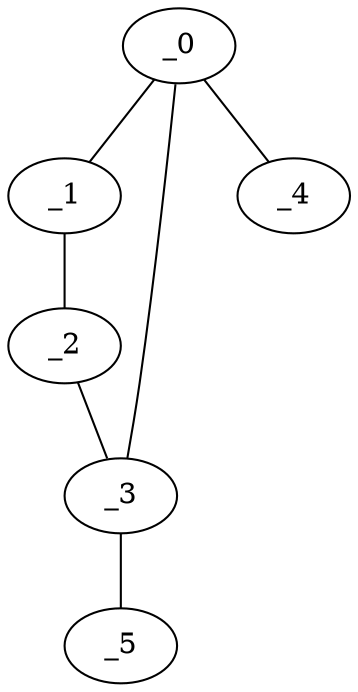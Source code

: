 graph MP1_0072 {
	_0	 [x="1.5",
		y="1.74"];
	_1	 [x="2.5911",
		y="3.22439"];
	_0 -- _1;
	_3	 [x="0.51",
		y=3];
	_0 -- _3;
	_4	 [x="2.28349",
		y="2.28846"];
	_0 -- _4;
	_2	 [x="0.489493",
		y="0.522487"];
	_1 -- _2;
	_2 -- _3;
	_5	 [x="0.343126",
		y="1.10226"];
	_3 -- _5;
}
